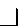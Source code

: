 %%%
%
% Das Freimaurer-Alphabet
%
%%%

breite := 6pt;

def quadrat(expr punkt, oben, rechts, unten, links)=
begingroup
    pair ul, ur, ol, or;
    ul := breite * (0, 0);
    ur := breite * (1, 0);
    ol := breite * (0, 1);
    or := breite * (1, 1);

    if unten:   draw ul -- ur; fi
    if rechts:  draw ur -- or; fi
    if oben:    draw or -- ol; fi
    if links:   draw ol -- ul; fi

    if punkt:
        pickup pencircle scaled 2pt;
        draw .5 * breite * (1, 1);
    fi;
endgroup;
enddef;

def dreieck(expr punkt, wo)=
begingroup
    pair p[];

    if wo = "oben": p[0] := (0, 1); p[1] := (.5, 0); p[2] := (1, 1);
    elseif wo = "rechts": p[0] := (1, 0); p[1] := (0, .5); p[2] := (1, 1);
    elseif wo = "unten": p[0] := (0, 0); p[1] := (.5, 1); p[2] := (1, 0);
    else: p[0] := (0, 0); p[1] := (1, .5); p[2] := (0, 1); fi

    draw breite * p[0] -- breite * p[1] -- breite * p[2];

    if punkt:
        pickup pencircle scaled 2pt;
        draw .5 * (breite, breite);
    fi;
endgroup;
enddef;

pickup pencircle scaled 2pt;

%% A--I
% obere Zeile von links nach rechts
beginfig(1); quadrat(false, false,  true,  true, false); endfig;
beginfig(2); quadrat(false, false,  true,  true,  true); endfig;
beginfig(3); quadrat(false, false, false,  true,  true); endfig;

% mittlere Zeile von links nach rechts
beginfig(4); quadrat(false,  true,  true,  true, false); endfig;
beginfig(5); quadrat(false,  true,  true,  true,  true); endfig;
beginfig(6); quadrat(false,  true, false,  true,  true); endfig;

% untere Zeile von links nach rechts
beginfig(7); quadrat(false,  true,  true, false, false); endfig;
beginfig(8); quadrat(false,  true,  true, false,  true); endfig;
beginfig(9); quadrat(false,  true, false, false,  true); endfig;

%% J--M
beginfig(10); dreieck(false,   "oben"); endfig;
beginfig(11); dreieck(false, "rechts"); endfig;
beginfig(12); dreieck(false,  "unten"); endfig;
beginfig(13); dreieck(false,  "links"); endfig;

%% N--V
% obere Zeile von links nach rechts
beginfig(14); quadrat( true, false,  true,  true, false); endfig;
beginfig(15); quadrat( true, false,  true,  true,  true); endfig;
beginfig(16); quadrat( true, false, false,  true,  true); endfig;

% mittlere Zeile von links nach rechts
beginfig(17); quadrat( true,  true,  true,  true, false); endfig;
beginfig(18); quadrat( true,  true,  true,  true,  true); endfig;
beginfig(19); quadrat( true,  true, false,  true,  true); endfig;

% untere Zeile von links nach rechts
beginfig(20); quadrat( true,  true,  true, false, false); endfig;
beginfig(21); quadrat( true,  true,  true, false,  true); endfig;
beginfig(22); quadrat( true,  true, false, false,  true); endfig;

%% W--Z
beginfig(23); dreieck( true,   "oben"); endfig;
beginfig(24); dreieck( true, "rechts"); endfig;
beginfig(25); dreieck( true,  "unten"); endfig;
beginfig(26); dreieck( true,  "links"); endfig;

end.
